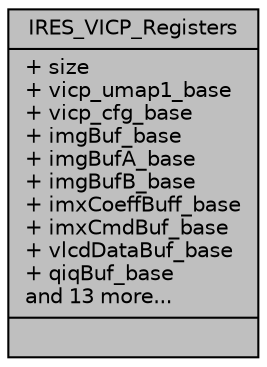 digraph "IRES_VICP_Registers"
{
  edge [fontname="Helvetica",fontsize="10",labelfontname="Helvetica",labelfontsize="10"];
  node [fontname="Helvetica",fontsize="10",shape=record];
  Node1 [label="{IRES_VICP_Registers\n|+ size\l+ vicp_umap1_base\l+ vicp_cfg_base\l+ imgBuf_base\l+ imgBufA_base\l+ imgBufB_base\l+ imxCoeffBuff_base\l+ imxCmdBuf_base\l+ vlcdDataBuf_base\l+ qiqBuf_base\land 13 more...\l|}",height=0.2,width=0.4,color="black", fillcolor="grey75", style="filled", fontcolor="black"];
}
